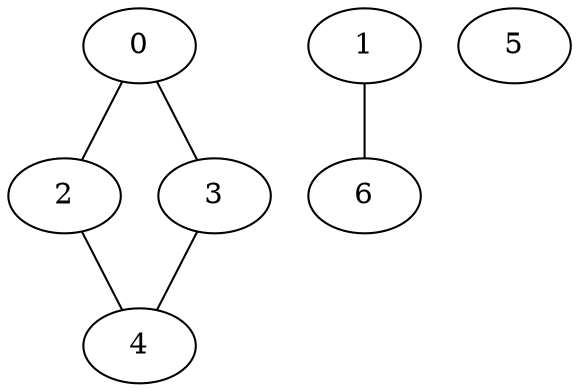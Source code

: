 graph "sampletest150-mod4_image3.bmp" {
	0	 [type=corner,
		x=58,
		y=270];
	2	 [type=corner,
		x=122,
		y=188];
	0 -- 2	 [angle0="-.91",
		frequency=1,
		type0=line];
	3	 [type=corner,
		x=97,
		y=410];
	0 -- 3	 [angle0="1.30",
		frequency=1,
		type0=line];
	1	 [type=corner,
		x=111,
		y=337];
	6	 [type=corner,
		x=421,
		y=346];
	1 -- 6	 [angle0="323.40",
		angle1=".03",
		frequency=2,
		type0=arc,
		type1=line];
	4	 [type=corner,
		x=418,
		y=412];
	2 -- 4	 [angle0="371.29",
		frequency=1,
		type0=arc];
	3 -- 4	 [angle0=".01",
		frequency=1,
		type0=line];
	5	 [type=circle,
		x=256,
		y=303];
}
